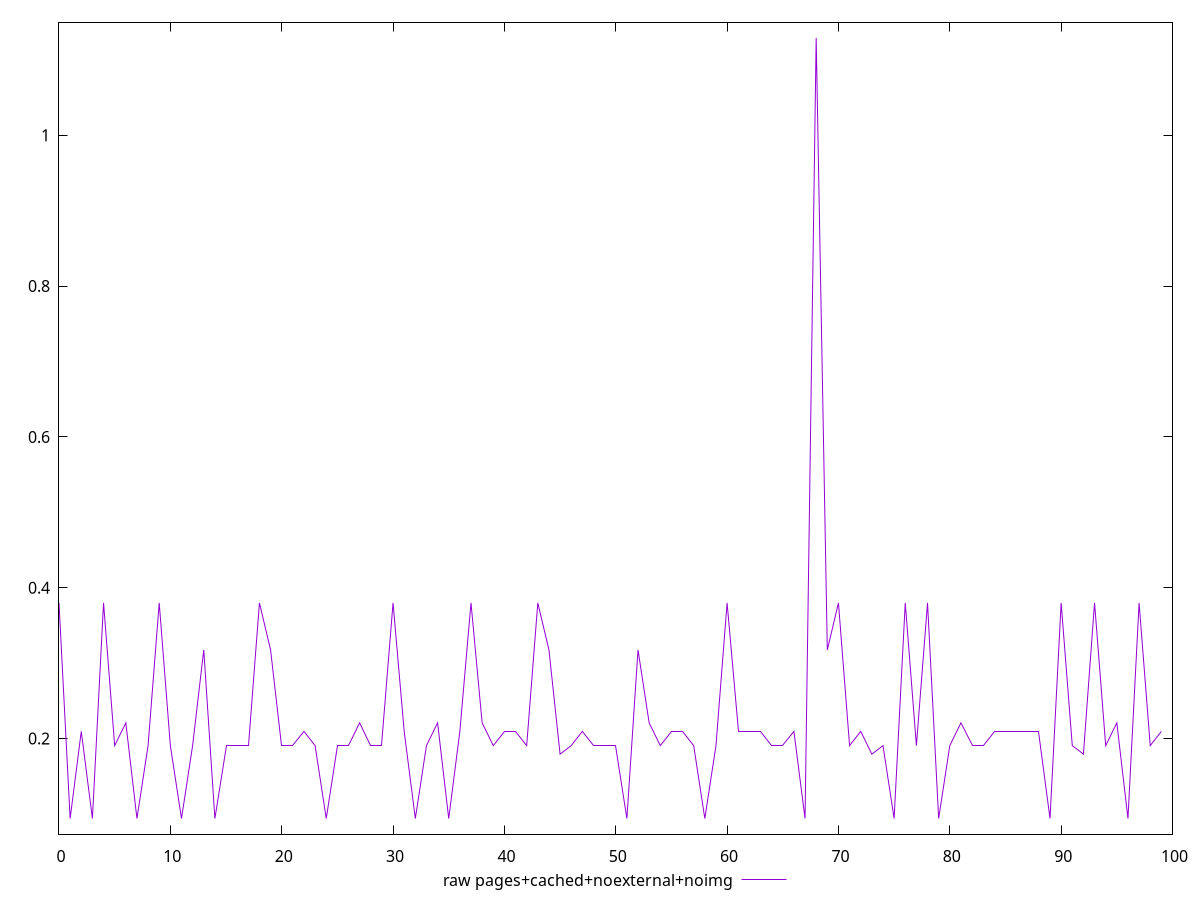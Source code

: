 $_rawPagesCachedNoexternalNoimg <<EOF
0.3797997665405274
0.0938739013671875
0.20941780090332032
0.0938739013671875
0.3797997665405274
0.1905707836151123
0.2207679271697998
0.0938739013671875
0.1905707836151123
0.3797997665405274
0.1905707836151123
0.0938739013671875
0.1905707836151123
0.31750728607177736
0.0938739013671875
0.1905707836151123
0.1905707836151123
0.1905707836151123
0.3797997665405274
0.31750728607177736
0.1905707836151123
0.1905707836151123
0.20941780090332032
0.1905707836151123
0.0938739013671875
0.1905707836151123
0.1905707836151123
0.2207679271697998
0.1905707836151123
0.1905707836151123
0.3797997665405274
0.20941780090332032
0.0938739013671875
0.1905707836151123
0.2207679271697998
0.0938739013671875
0.20941780090332032
0.3797997665405274
0.2207679271697998
0.1905707836151123
0.20941780090332032
0.20941780090332032
0.1905707836151123
0.3797997665405274
0.31750728607177736
0.17922065734863282
0.1905707836151123
0.20941780090332032
0.1905707836151123
0.1905707836151123
0.1905707836151123
0.0938739013671875
0.31750728607177736
0.2207679271697998
0.1905707836151123
0.20941780090332032
0.20941780090332032
0.1905707836151123
0.0938739013671875
0.1905707836151123
0.3797997665405274
0.20941780090332032
0.20941780090332032
0.20941780090332032
0.1905707836151123
0.1905707836151123
0.20941780090332032
0.0938739013671875
1.1291448974609375
0.31750728607177736
0.3797997665405274
0.1905707836151123
0.20941780090332032
0.17922065734863282
0.1905707836151123
0.0938739013671875
0.3797997665405274
0.1905707836151123
0.3797997665405274
0.0938739013671875
0.1905707836151123
0.2207679271697998
0.1905707836151123
0.1905707836151123
0.20941780090332032
0.20941780090332032
0.20941780090332032
0.20941780090332032
0.20941780090332032
0.0938739013671875
0.3797997665405274
0.1905707836151123
0.17922065734863282
0.3797997665405274
0.1905707836151123
0.2207679271697998
0.0938739013671875
0.3797997665405274
0.1905707836151123
0.20941780090332032
EOF
set key outside below
set terminal pngcairo
set output "report_00006_2020-11-02T20-21-41.718Z/cumulative-layout-shift/pages+cached+noexternal+noimg//raw.png"
set yrange [0.07316848144531249:1.1498503173828125]
plot $_rawPagesCachedNoexternalNoimg title "raw pages+cached+noexternal+noimg" with line ,